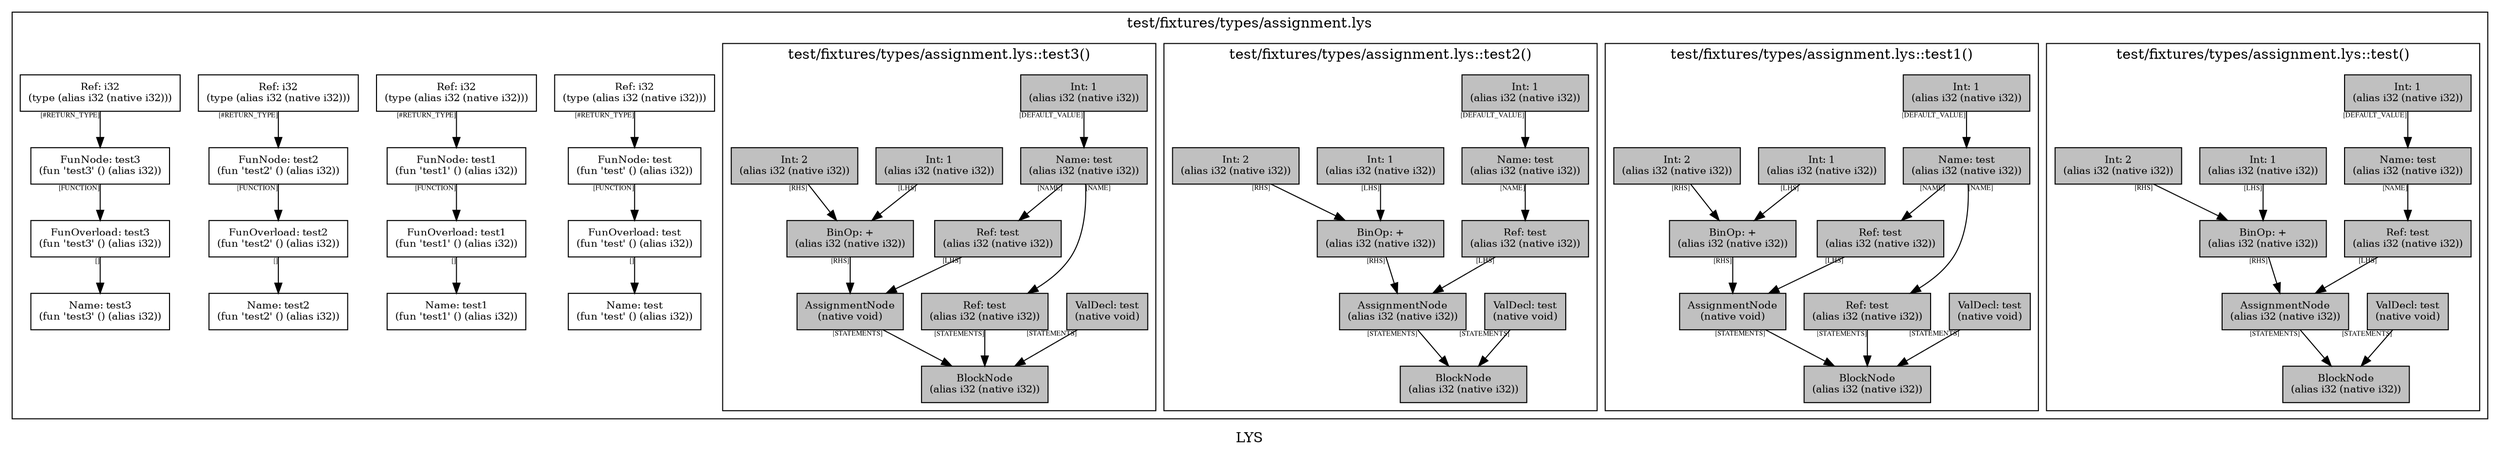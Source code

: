 digraph LYS {
  node [shape=box,fontsize=10];
  subgraph "cluster_test/fixtures/types/assignment.lys" {
    1 [label="FunOverload: test\n(fun 'test' () (alias i32))", fillcolor=grey];
    2 [label="FunNode: test\n(fun 'test' () (alias i32))", fillcolor=grey];
    3 [label="Ref: i32\n(type (alias i32 (native i32)))", fillcolor=grey];
    4 [label="Name: test\n(fun 'test' () (alias i32))", fillcolor=grey];
    5 [label="FunOverload: test1\n(fun 'test1' () (alias i32))", fillcolor=grey];
    6 [label="FunNode: test1\n(fun 'test1' () (alias i32))", fillcolor=grey];
    7 [label="Ref: i32\n(type (alias i32 (native i32)))", fillcolor=grey];
    8 [label="Name: test1\n(fun 'test1' () (alias i32))", fillcolor=grey];
    9 [label="FunOverload: test2\n(fun 'test2' () (alias i32))", fillcolor=grey];
    10 [label="FunNode: test2\n(fun 'test2' () (alias i32))", fillcolor=grey];
    11 [label="Ref: i32\n(type (alias i32 (native i32)))", fillcolor=grey];
    12 [label="Name: test2\n(fun 'test2' () (alias i32))", fillcolor=grey];
    13 [label="FunOverload: test3\n(fun 'test3' () (alias i32))", fillcolor=grey];
    14 [label="FunNode: test3\n(fun 'test3' () (alias i32))", fillcolor=grey];
    15 [label="Ref: i32\n(type (alias i32 (native i32)))", fillcolor=grey];
    16 [label="Name: test3\n(fun 'test3' () (alias i32))", fillcolor=grey];
    subgraph "cluster_test/fixtures/types/assignment.lys_0" { rankdir=TB;
      node [style=filled, fillcolor=grey];
      17 [label="BlockNode\n(alias i32 (native i32))", fillcolor=grey];
      18 [label="ValDecl: test\n(native void)", fillcolor=grey];
      19 [label="Name: test\n(alias i32 (native i32))", fillcolor=grey];
      20 [label="Int: 1\n(alias i32 (native i32))", fillcolor=grey];
      21 [label="AssignmentNode\n(alias i32 (native i32))", fillcolor=grey];
      22 [label="Ref: test\n(alias i32 (native i32))", fillcolor=grey];
      23 [label="BinOp: +\n(alias i32 (native i32))", fillcolor=grey];
      24 [label="Int: 1\n(alias i32 (native i32))", fillcolor=grey];
      25 [label="Int: 2\n(alias i32 (native i32))", fillcolor=grey];
      label="test/fixtures/types/assignment.lys::test()";
    }
    subgraph "cluster_test/fixtures/types/assignment.lys_1" { rankdir=TB;
      node [style=filled, fillcolor=grey];
      26 [label="BlockNode\n(alias i32 (native i32))", fillcolor=grey];
      27 [label="ValDecl: test\n(native void)", fillcolor=grey];
      28 [label="Name: test\n(alias i32 (native i32))", fillcolor=grey];
      29 [label="Int: 1\n(alias i32 (native i32))", fillcolor=grey];
      30 [label="AssignmentNode\n(native void)", fillcolor=grey];
      31 [label="Ref: test\n(alias i32 (native i32))", fillcolor=grey];
      32 [label="BinOp: +\n(alias i32 (native i32))", fillcolor=grey];
      33 [label="Int: 1\n(alias i32 (native i32))", fillcolor=grey];
      34 [label="Int: 2\n(alias i32 (native i32))", fillcolor=grey];
      35 [label="Ref: test\n(alias i32 (native i32))", fillcolor=grey];
      label="test/fixtures/types/assignment.lys::test1()";
    }
    subgraph "cluster_test/fixtures/types/assignment.lys_2" { rankdir=TB;
      node [style=filled, fillcolor=grey];
      36 [label="BlockNode\n(alias i32 (native i32))", fillcolor=grey];
      37 [label="ValDecl: test\n(native void)", fillcolor=grey];
      38 [label="Name: test\n(alias i32 (native i32))", fillcolor=grey];
      39 [label="Int: 1\n(alias i32 (native i32))", fillcolor=grey];
      40 [label="AssignmentNode\n(alias i32 (native i32))", fillcolor=grey];
      41 [label="Ref: test\n(alias i32 (native i32))", fillcolor=grey];
      42 [label="BinOp: +\n(alias i32 (native i32))", fillcolor=grey];
      43 [label="Int: 1\n(alias i32 (native i32))", fillcolor=grey];
      44 [label="Int: 2\n(alias i32 (native i32))", fillcolor=grey];
      label="test/fixtures/types/assignment.lys::test2()";
    }
    subgraph "cluster_test/fixtures/types/assignment.lys_3" { rankdir=TB;
      node [style=filled, fillcolor=grey];
      45 [label="BlockNode\n(alias i32 (native i32))", fillcolor=grey];
      46 [label="ValDecl: test\n(native void)", fillcolor=grey];
      47 [label="Name: test\n(alias i32 (native i32))", fillcolor=grey];
      48 [label="Int: 1\n(alias i32 (native i32))", fillcolor=grey];
      49 [label="AssignmentNode\n(native void)", fillcolor=grey];
      50 [label="Ref: test\n(alias i32 (native i32))", fillcolor=grey];
      51 [label="BinOp: +\n(alias i32 (native i32))", fillcolor=grey];
      52 [label="Int: 1\n(alias i32 (native i32))", fillcolor=grey];
      53 [label="Int: 2\n(alias i32 (native i32))", fillcolor=grey];
      54 [label="Ref: test\n(alias i32 (native i32))", fillcolor=grey];
      label="test/fixtures/types/assignment.lys::test3()";
    }
    label="test/fixtures/types/assignment.lys";
  }
  1 -> 4[taillabel="[]" fontsize=7 fontname="times" color="black" ];
  2 -> 1[taillabel="[FUNCTION]" fontsize=7 fontname="times" color="black" ];
  3 -> 2[taillabel="[#RETURN_TYPE]" fontsize=7 fontname="times" color="black" ];
  5 -> 8[taillabel="[]" fontsize=7 fontname="times" color="black" ];
  6 -> 5[taillabel="[FUNCTION]" fontsize=7 fontname="times" color="black" ];
  7 -> 6[taillabel="[#RETURN_TYPE]" fontsize=7 fontname="times" color="black" ];
  9 -> 12[taillabel="[]" fontsize=7 fontname="times" color="black" ];
  10 -> 9[taillabel="[FUNCTION]" fontsize=7 fontname="times" color="black" ];
  11 -> 10[taillabel="[#RETURN_TYPE]" fontsize=7 fontname="times" color="black" ];
  13 -> 16[taillabel="[]" fontsize=7 fontname="times" color="black" ];
  14 -> 13[taillabel="[FUNCTION]" fontsize=7 fontname="times" color="black" ];
  15 -> 14[taillabel="[#RETURN_TYPE]" fontsize=7 fontname="times" color="black" ];
  18 -> 17[taillabel="[STATEMENTS]" fontsize=7 fontname="times" color="black" ];
  19 -> 22[taillabel="[NAME]" fontsize=7 fontname="times" color="black" ];
  20 -> 19[taillabel="[DEFAULT_VALUE]" fontsize=7 fontname="times" color="black" ];
  21 -> 17[taillabel="[STATEMENTS]" fontsize=7 fontname="times" color="black" ];
  22 -> 21[taillabel="[LHS]" fontsize=7 fontname="times" color="black" ];
  23 -> 21[taillabel="[RHS]" fontsize=7 fontname="times" color="black" ];
  24 -> 23[taillabel="[LHS]" fontsize=7 fontname="times" color="black" ];
  25 -> 23[taillabel="[RHS]" fontsize=7 fontname="times" color="black" ];
  27 -> 26[taillabel="[STATEMENTS]" fontsize=7 fontname="times" color="black" ];
  28 -> 31[taillabel="[NAME]" fontsize=7 fontname="times" color="black" ];
  28 -> 35[taillabel="[NAME]" fontsize=7 fontname="times" color="black" ];
  29 -> 28[taillabel="[DEFAULT_VALUE]" fontsize=7 fontname="times" color="black" ];
  30 -> 26[taillabel="[STATEMENTS]" fontsize=7 fontname="times" color="black" ];
  31 -> 30[taillabel="[LHS]" fontsize=7 fontname="times" color="black" ];
  32 -> 30[taillabel="[RHS]" fontsize=7 fontname="times" color="black" ];
  33 -> 32[taillabel="[LHS]" fontsize=7 fontname="times" color="black" ];
  34 -> 32[taillabel="[RHS]" fontsize=7 fontname="times" color="black" ];
  35 -> 26[taillabel="[STATEMENTS]" fontsize=7 fontname="times" color="black" ];
  37 -> 36[taillabel="[STATEMENTS]" fontsize=7 fontname="times" color="black" ];
  38 -> 41[taillabel="[NAME]" fontsize=7 fontname="times" color="black" ];
  39 -> 38[taillabel="[DEFAULT_VALUE]" fontsize=7 fontname="times" color="black" ];
  40 -> 36[taillabel="[STATEMENTS]" fontsize=7 fontname="times" color="black" ];
  41 -> 40[taillabel="[LHS]" fontsize=7 fontname="times" color="black" ];
  42 -> 40[taillabel="[RHS]" fontsize=7 fontname="times" color="black" ];
  43 -> 42[taillabel="[LHS]" fontsize=7 fontname="times" color="black" ];
  44 -> 42[taillabel="[RHS]" fontsize=7 fontname="times" color="black" ];
  46 -> 45[taillabel="[STATEMENTS]" fontsize=7 fontname="times" color="black" ];
  47 -> 50[taillabel="[NAME]" fontsize=7 fontname="times" color="black" ];
  47 -> 54[taillabel="[NAME]" fontsize=7 fontname="times" color="black" ];
  48 -> 47[taillabel="[DEFAULT_VALUE]" fontsize=7 fontname="times" color="black" ];
  49 -> 45[taillabel="[STATEMENTS]" fontsize=7 fontname="times" color="black" ];
  50 -> 49[taillabel="[LHS]" fontsize=7 fontname="times" color="black" ];
  51 -> 49[taillabel="[RHS]" fontsize=7 fontname="times" color="black" ];
  52 -> 51[taillabel="[LHS]" fontsize=7 fontname="times" color="black" ];
  53 -> 51[taillabel="[RHS]" fontsize=7 fontname="times" color="black" ];
  54 -> 45[taillabel="[STATEMENTS]" fontsize=7 fontname="times" color="black" ];
  label="LYS";
}

